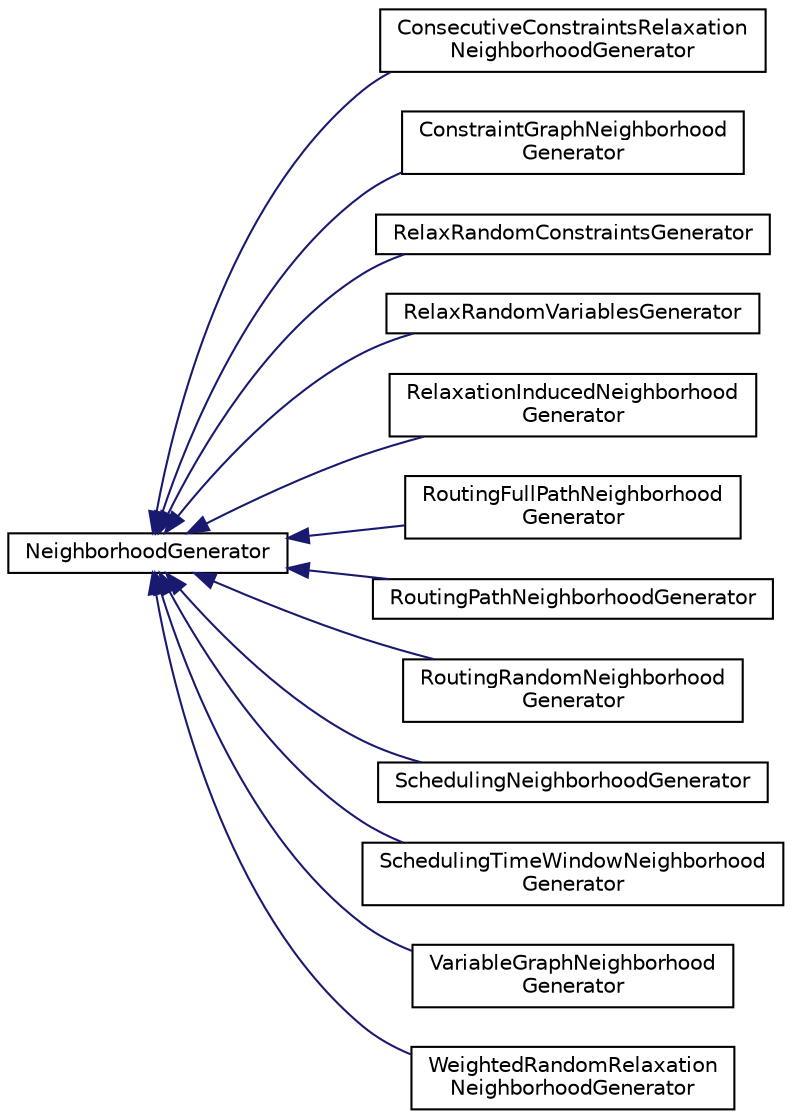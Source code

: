 digraph "Graphical Class Hierarchy"
{
 // LATEX_PDF_SIZE
  edge [fontname="Helvetica",fontsize="10",labelfontname="Helvetica",labelfontsize="10"];
  node [fontname="Helvetica",fontsize="10",shape=record];
  rankdir="LR";
  Node0 [label="NeighborhoodGenerator",height=0.2,width=0.4,color="black", fillcolor="white", style="filled",URL="$classoperations__research_1_1sat_1_1_neighborhood_generator.html",tooltip=" "];
  Node0 -> Node1 [dir="back",color="midnightblue",fontsize="10",style="solid",fontname="Helvetica"];
  Node1 [label="ConsecutiveConstraintsRelaxation\lNeighborhoodGenerator",height=0.2,width=0.4,color="black", fillcolor="white", style="filled",URL="$classoperations__research_1_1sat_1_1_consecutive_constraints_relaxation_neighborhood_generator.html",tooltip=" "];
  Node0 -> Node2 [dir="back",color="midnightblue",fontsize="10",style="solid",fontname="Helvetica"];
  Node2 [label="ConstraintGraphNeighborhood\lGenerator",height=0.2,width=0.4,color="black", fillcolor="white", style="filled",URL="$classoperations__research_1_1sat_1_1_constraint_graph_neighborhood_generator.html",tooltip=" "];
  Node0 -> Node3 [dir="back",color="midnightblue",fontsize="10",style="solid",fontname="Helvetica"];
  Node3 [label="RelaxRandomConstraintsGenerator",height=0.2,width=0.4,color="black", fillcolor="white", style="filled",URL="$classoperations__research_1_1sat_1_1_relax_random_constraints_generator.html",tooltip=" "];
  Node0 -> Node4 [dir="back",color="midnightblue",fontsize="10",style="solid",fontname="Helvetica"];
  Node4 [label="RelaxRandomVariablesGenerator",height=0.2,width=0.4,color="black", fillcolor="white", style="filled",URL="$classoperations__research_1_1sat_1_1_relax_random_variables_generator.html",tooltip=" "];
  Node0 -> Node5 [dir="back",color="midnightblue",fontsize="10",style="solid",fontname="Helvetica"];
  Node5 [label="RelaxationInducedNeighborhood\lGenerator",height=0.2,width=0.4,color="black", fillcolor="white", style="filled",URL="$classoperations__research_1_1sat_1_1_relaxation_induced_neighborhood_generator.html",tooltip=" "];
  Node0 -> Node6 [dir="back",color="midnightblue",fontsize="10",style="solid",fontname="Helvetica"];
  Node6 [label="RoutingFullPathNeighborhood\lGenerator",height=0.2,width=0.4,color="black", fillcolor="white", style="filled",URL="$classoperations__research_1_1sat_1_1_routing_full_path_neighborhood_generator.html",tooltip=" "];
  Node0 -> Node7 [dir="back",color="midnightblue",fontsize="10",style="solid",fontname="Helvetica"];
  Node7 [label="RoutingPathNeighborhoodGenerator",height=0.2,width=0.4,color="black", fillcolor="white", style="filled",URL="$classoperations__research_1_1sat_1_1_routing_path_neighborhood_generator.html",tooltip=" "];
  Node0 -> Node8 [dir="back",color="midnightblue",fontsize="10",style="solid",fontname="Helvetica"];
  Node8 [label="RoutingRandomNeighborhood\lGenerator",height=0.2,width=0.4,color="black", fillcolor="white", style="filled",URL="$classoperations__research_1_1sat_1_1_routing_random_neighborhood_generator.html",tooltip=" "];
  Node0 -> Node9 [dir="back",color="midnightblue",fontsize="10",style="solid",fontname="Helvetica"];
  Node9 [label="SchedulingNeighborhoodGenerator",height=0.2,width=0.4,color="black", fillcolor="white", style="filled",URL="$classoperations__research_1_1sat_1_1_scheduling_neighborhood_generator.html",tooltip=" "];
  Node0 -> Node10 [dir="back",color="midnightblue",fontsize="10",style="solid",fontname="Helvetica"];
  Node10 [label="SchedulingTimeWindowNeighborhood\lGenerator",height=0.2,width=0.4,color="black", fillcolor="white", style="filled",URL="$classoperations__research_1_1sat_1_1_scheduling_time_window_neighborhood_generator.html",tooltip=" "];
  Node0 -> Node11 [dir="back",color="midnightblue",fontsize="10",style="solid",fontname="Helvetica"];
  Node11 [label="VariableGraphNeighborhood\lGenerator",height=0.2,width=0.4,color="black", fillcolor="white", style="filled",URL="$classoperations__research_1_1sat_1_1_variable_graph_neighborhood_generator.html",tooltip=" "];
  Node0 -> Node12 [dir="back",color="midnightblue",fontsize="10",style="solid",fontname="Helvetica"];
  Node12 [label="WeightedRandomRelaxation\lNeighborhoodGenerator",height=0.2,width=0.4,color="black", fillcolor="white", style="filled",URL="$classoperations__research_1_1sat_1_1_weighted_random_relaxation_neighborhood_generator.html",tooltip=" "];
}
